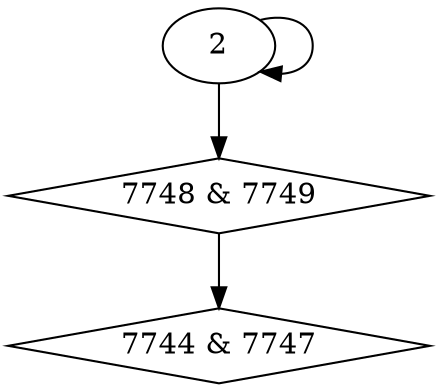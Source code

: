 digraph {
0 [label = "7744 & 7747", shape = diamond];
1 [label = "7748 & 7749", shape = diamond];
1 -> 0;
2 -> 1;
2 -> 2;
}

